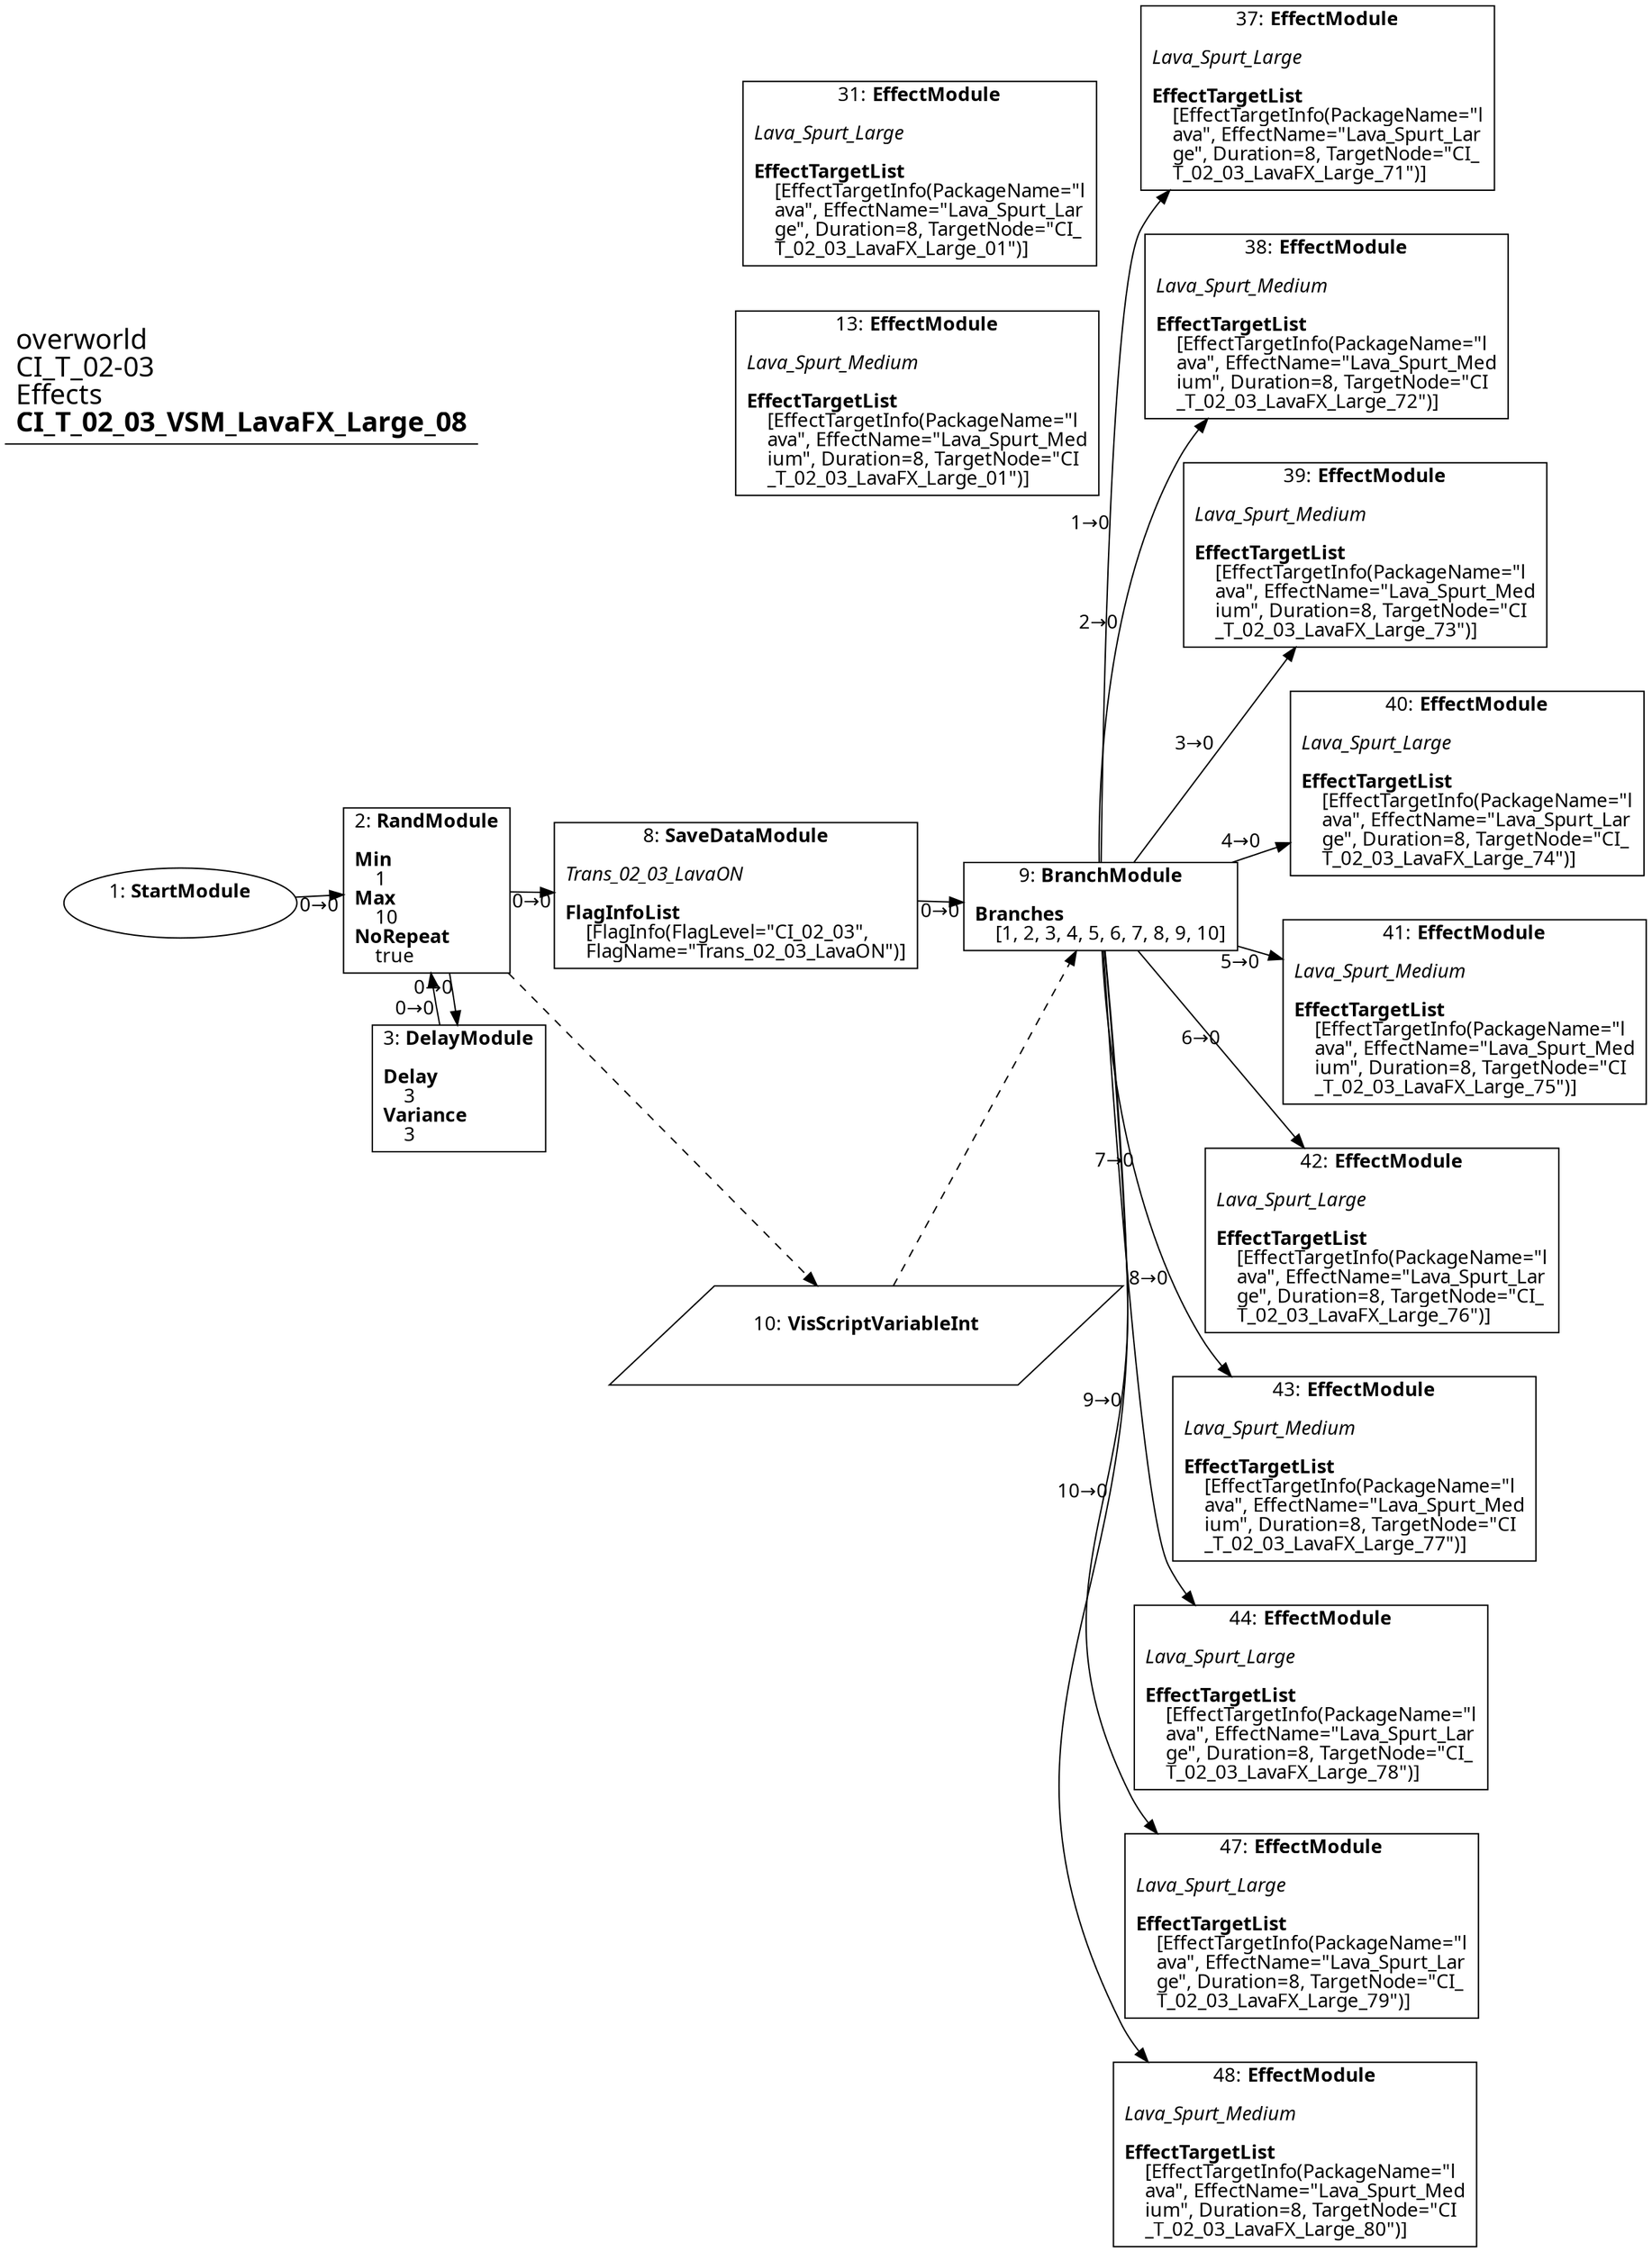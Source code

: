 digraph {
    layout = fdp;
    overlap = prism;
    sep = "+16";
    splines = spline;

    node [ shape = box ];

    graph [ fontname = "Segoe UI" ];
    node [ fontname = "Segoe UI" ];
    edge [ fontname = "Segoe UI" ];

    1 [ label = <1: <b>StartModule</b><br/><br/>> ];
    1 [ shape = oval ]
    1 [ pos = "0.26900002,-0.314!" ];
    1 -> 2 [ label = "0→0" ];

    2 [ label = <2: <b>RandModule</b><br/><br/><b>Min</b><br align="left"/>    1<br align="left"/><b>Max</b><br align="left"/>    10<br align="left"/><b>NoRepeat</b><br align="left"/>    true<br align="left"/>> ];
    2 [ pos = "0.499,-0.314!" ];
    2 -> 8 [ label = "0→0" ];
    2 -> 3 [ label = "0→0" ];
    2 -> 10 [ style = dashed ];

    3 [ label = <3: <b>DelayModule</b><br/><br/><b>Delay</b><br align="left"/>    3<br align="left"/><b>Variance</b><br align="left"/>    3<br align="left"/>> ];
    3 [ pos = "0.532,-0.47100002!" ];
    3 -> 2 [ label = "0→0" ];

    8 [ label = <8: <b>SaveDataModule</b><br/><br/><i>Trans_02_03_LavaON<br align="left"/></i><br align="left"/><b>FlagInfoList</b><br align="left"/>    [FlagInfo(FlagLevel=&quot;CI_02_03&quot;, <br align="left"/>    FlagName=&quot;Trans_02_03_LavaON&quot;)]<br align="left"/>> ];
    8 [ pos = "0.735,-0.314!" ];
    8 -> 9 [ label = "0→0" ];

    9 [ label = <9: <b>BranchModule</b><br/><br/><b>Branches</b><br align="left"/>    [1, 2, 3, 4, 5, 6, 7, 8, 9, 10]<br align="left"/>> ];
    9 [ pos = "0.98,-0.314!" ];
    9 -> 37 [ label = "1→0" ];
    9 -> 38 [ label = "2→0" ];
    9 -> 39 [ label = "3→0" ];
    9 -> 40 [ label = "4→0" ];
    9 -> 41 [ label = "5→0" ];
    9 -> 42 [ label = "6→0" ];
    9 -> 43 [ label = "7→0" ];
    9 -> 44 [ label = "8→0" ];
    9 -> 47 [ label = "9→0" ];
    9 -> 48 [ label = "10→0" ];
    10 -> 9 [ style = dashed ];

    10 [ label = <10: <b>VisScriptVariableInt</b><br/><br/>> ];
    10 [ shape = parallelogram ]
    10 [ pos = "0.80500007,-0.595!" ];

    13 [ label = <13: <b>EffectModule</b><br/><br/><i>Lava_Spurt_Medium<br align="left"/></i><br align="left"/><b>EffectTargetList</b><br align="left"/>    [EffectTargetInfo(PackageName=&quot;l<br align="left"/>    ava&quot;, EffectName=&quot;Lava_Spurt_Med<br align="left"/>    ium&quot;, Duration=8, TargetNode=&quot;CI<br align="left"/>    _T_02_03_LavaFX_Large_01&quot;)]<br align="left"/>> ];
    13 [ pos = "0.96500003,0.004!" ];

    31 [ label = <31: <b>EffectModule</b><br/><br/><i>Lava_Spurt_Large<br align="left"/></i><br align="left"/><b>EffectTargetList</b><br align="left"/>    [EffectTargetInfo(PackageName=&quot;l<br align="left"/>    ava&quot;, EffectName=&quot;Lava_Spurt_Lar<br align="left"/>    ge&quot;, Duration=8, TargetNode=&quot;CI_<br align="left"/>    T_02_03_LavaFX_Large_01&quot;)]<br align="left"/>> ];
    31 [ pos = "0.96500003,0.13800001!" ];

    37 [ label = <37: <b>EffectModule</b><br/><br/><i>Lava_Spurt_Large<br align="left"/></i><br align="left"/><b>EffectTargetList</b><br align="left"/>    [EffectTargetInfo(PackageName=&quot;l<br align="left"/>    ava&quot;, EffectName=&quot;Lava_Spurt_Lar<br align="left"/>    ge&quot;, Duration=8, TargetNode=&quot;CI_<br align="left"/>    T_02_03_LavaFX_Large_71&quot;)]<br align="left"/>> ];
    37 [ pos = "1.2370001,0.15400001!" ];

    38 [ label = <38: <b>EffectModule</b><br/><br/><i>Lava_Spurt_Medium<br align="left"/></i><br align="left"/><b>EffectTargetList</b><br align="left"/>    [EffectTargetInfo(PackageName=&quot;l<br align="left"/>    ava&quot;, EffectName=&quot;Lava_Spurt_Med<br align="left"/>    ium&quot;, Duration=8, TargetNode=&quot;CI<br align="left"/>    _T_02_03_LavaFX_Large_72&quot;)]<br align="left"/>> ];
    38 [ pos = "1.2390001,0.019000001!" ];

    39 [ label = <39: <b>EffectModule</b><br/><br/><i>Lava_Spurt_Medium<br align="left"/></i><br align="left"/><b>EffectTargetList</b><br align="left"/>    [EffectTargetInfo(PackageName=&quot;l<br align="left"/>    ava&quot;, EffectName=&quot;Lava_Spurt_Med<br align="left"/>    ium&quot;, Duration=8, TargetNode=&quot;CI<br align="left"/>    _T_02_03_LavaFX_Large_73&quot;)]<br align="left"/>> ];
    39 [ pos = "1.2370001,-0.116000004!" ];

    40 [ label = <40: <b>EffectModule</b><br/><br/><i>Lava_Spurt_Large<br align="left"/></i><br align="left"/><b>EffectTargetList</b><br align="left"/>    [EffectTargetInfo(PackageName=&quot;l<br align="left"/>    ava&quot;, EffectName=&quot;Lava_Spurt_Lar<br align="left"/>    ge&quot;, Duration=8, TargetNode=&quot;CI_<br align="left"/>    T_02_03_LavaFX_Large_74&quot;)]<br align="left"/>> ];
    40 [ pos = "1.24,-0.24300002!" ];

    41 [ label = <41: <b>EffectModule</b><br/><br/><i>Lava_Spurt_Medium<br align="left"/></i><br align="left"/><b>EffectTargetList</b><br align="left"/>    [EffectTargetInfo(PackageName=&quot;l<br align="left"/>    ava&quot;, EffectName=&quot;Lava_Spurt_Med<br align="left"/>    ium&quot;, Duration=8, TargetNode=&quot;CI<br align="left"/>    _T_02_03_LavaFX_Large_75&quot;)]<br align="left"/>> ];
    41 [ pos = "1.241,-0.37800002!" ];

    42 [ label = <42: <b>EffectModule</b><br/><br/><i>Lava_Spurt_Large<br align="left"/></i><br align="left"/><b>EffectTargetList</b><br align="left"/>    [EffectTargetInfo(PackageName=&quot;l<br align="left"/>    ava&quot;, EffectName=&quot;Lava_Spurt_Lar<br align="left"/>    ge&quot;, Duration=8, TargetNode=&quot;CI_<br align="left"/>    T_02_03_LavaFX_Large_76&quot;)]<br align="left"/>> ];
    42 [ pos = "1.241,-0.51600003!" ];

    43 [ label = <43: <b>EffectModule</b><br/><br/><i>Lava_Spurt_Medium<br align="left"/></i><br align="left"/><b>EffectTargetList</b><br align="left"/>    [EffectTargetInfo(PackageName=&quot;l<br align="left"/>    ava&quot;, EffectName=&quot;Lava_Spurt_Med<br align="left"/>    ium&quot;, Duration=8, TargetNode=&quot;CI<br align="left"/>    _T_02_03_LavaFX_Large_77&quot;)]<br align="left"/>> ];
    43 [ pos = "1.2420001,-0.651!" ];

    44 [ label = <44: <b>EffectModule</b><br/><br/><i>Lava_Spurt_Large<br align="left"/></i><br align="left"/><b>EffectTargetList</b><br align="left"/>    [EffectTargetInfo(PackageName=&quot;l<br align="left"/>    ava&quot;, EffectName=&quot;Lava_Spurt_Lar<br align="left"/>    ge&quot;, Duration=8, TargetNode=&quot;CI_<br align="left"/>    T_02_03_LavaFX_Large_78&quot;)]<br align="left"/>> ];
    44 [ pos = "1.241,-0.777!" ];

    47 [ label = <47: <b>EffectModule</b><br/><br/><i>Lava_Spurt_Large<br align="left"/></i><br align="left"/><b>EffectTargetList</b><br align="left"/>    [EffectTargetInfo(PackageName=&quot;l<br align="left"/>    ava&quot;, EffectName=&quot;Lava_Spurt_Lar<br align="left"/>    ge&quot;, Duration=8, TargetNode=&quot;CI_<br align="left"/>    T_02_03_LavaFX_Large_79&quot;)]<br align="left"/>> ];
    47 [ pos = "1.2390001,-0.90800005!" ];

    48 [ label = <48: <b>EffectModule</b><br/><br/><i>Lava_Spurt_Medium<br align="left"/></i><br align="left"/><b>EffectTargetList</b><br align="left"/>    [EffectTargetInfo(PackageName=&quot;l<br align="left"/>    ava&quot;, EffectName=&quot;Lava_Spurt_Med<br align="left"/>    ium&quot;, Duration=8, TargetNode=&quot;CI<br align="left"/>    _T_02_03_LavaFX_Large_80&quot;)]<br align="left"/>> ];
    48 [ pos = "1.238,-1.0430001!" ];

    title [ pos = "0.268,0.155!" ];
    title [ shape = underline ];
    title [ label = <<font point-size="20">overworld<br align="left"/>CI_T_02-03<br align="left"/>Effects<br align="left"/><b>CI_T_02_03_VSM_LavaFX_Large_08</b><br align="left"/></font>> ];
}
